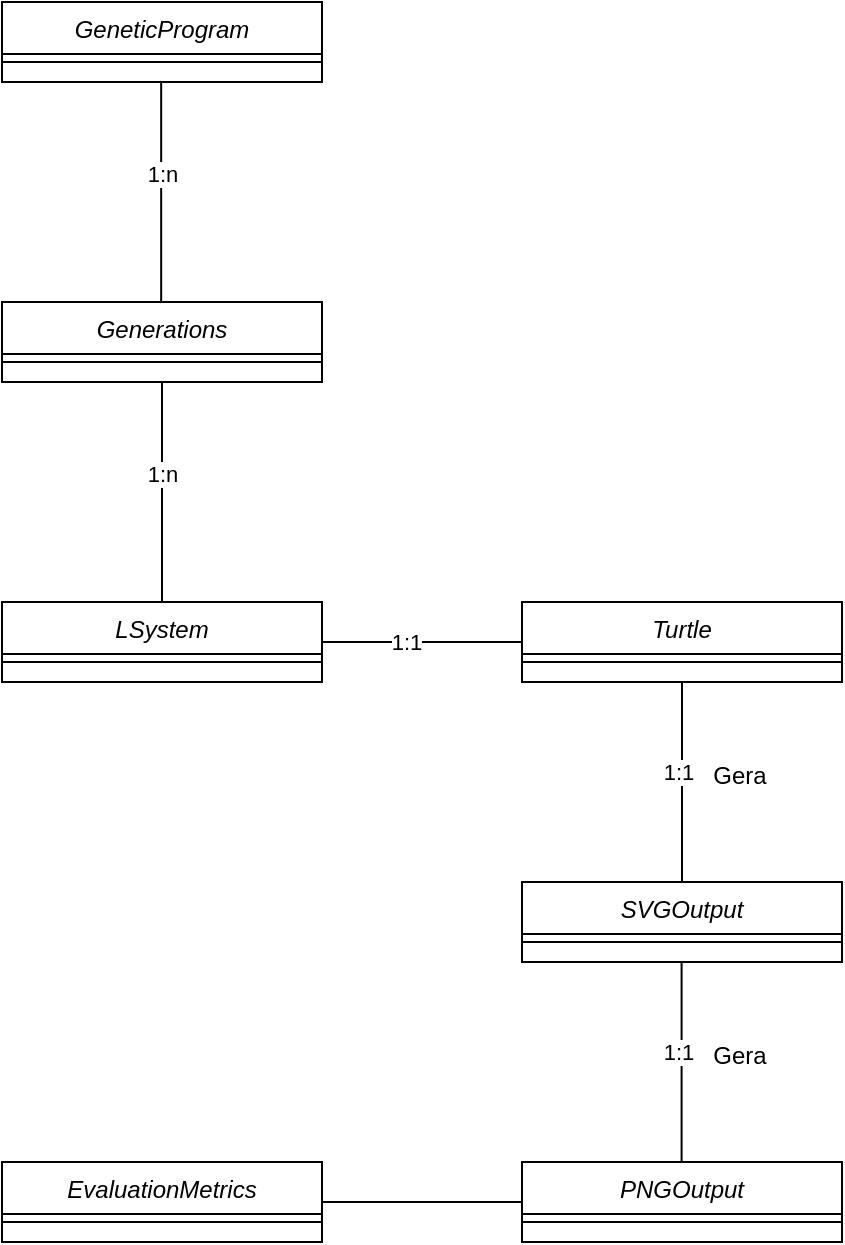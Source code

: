 <mxfile version="20.2.7" type="device"><diagram id="C5RBs43oDa-KdzZeNtuy" name="Page-1"><mxGraphModel dx="1422" dy="1898" grid="1" gridSize="10" guides="1" tooltips="1" connect="1" arrows="1" fold="1" page="1" pageScale="1" pageWidth="827" pageHeight="1169" math="0" shadow="0"><root><mxCell id="WIyWlLk6GJQsqaUBKTNV-0"/><mxCell id="WIyWlLk6GJQsqaUBKTNV-1" parent="WIyWlLk6GJQsqaUBKTNV-0"/><mxCell id="zkfFHV4jXpPFQw0GAbJ--0" value="LSystem" style="swimlane;fontStyle=2;align=center;verticalAlign=top;childLayout=stackLayout;horizontal=1;startSize=26;horizontalStack=0;resizeParent=1;resizeLast=0;collapsible=1;marginBottom=0;rounded=0;shadow=0;strokeWidth=1;" parent="WIyWlLk6GJQsqaUBKTNV-1" vertex="1"><mxGeometry x="60" y="230" width="160" height="40" as="geometry"><mxRectangle x="230" y="140" width="160" height="26" as="alternateBounds"/></mxGeometry></mxCell><mxCell id="zkfFHV4jXpPFQw0GAbJ--4" value="" style="line;html=1;strokeWidth=1;align=left;verticalAlign=middle;spacingTop=-1;spacingLeft=3;spacingRight=3;rotatable=0;labelPosition=right;points=[];portConstraint=eastwest;" parent="zkfFHV4jXpPFQw0GAbJ--0" vertex="1"><mxGeometry y="26" width="160" height="8" as="geometry"/></mxCell><mxCell id="gpgr9306CAvIHWds4ryT-0" value="Turtle" style="swimlane;fontStyle=2;align=center;verticalAlign=top;childLayout=stackLayout;horizontal=1;startSize=26;horizontalStack=0;resizeParent=1;resizeLast=0;collapsible=1;marginBottom=0;rounded=0;shadow=0;strokeWidth=1;" vertex="1" parent="WIyWlLk6GJQsqaUBKTNV-1"><mxGeometry x="320" y="230" width="160" height="40" as="geometry"><mxRectangle x="230" y="140" width="160" height="26" as="alternateBounds"/></mxGeometry></mxCell><mxCell id="gpgr9306CAvIHWds4ryT-1" value="" style="line;html=1;strokeWidth=1;align=left;verticalAlign=middle;spacingTop=-1;spacingLeft=3;spacingRight=3;rotatable=0;labelPosition=right;points=[];portConstraint=eastwest;" vertex="1" parent="gpgr9306CAvIHWds4ryT-0"><mxGeometry y="26" width="160" height="8" as="geometry"/></mxCell><mxCell id="gpgr9306CAvIHWds4ryT-2" value="SVGOutput" style="swimlane;fontStyle=2;align=center;verticalAlign=top;childLayout=stackLayout;horizontal=1;startSize=26;horizontalStack=0;resizeParent=1;resizeLast=0;collapsible=1;marginBottom=0;rounded=0;shadow=0;strokeWidth=1;" vertex="1" parent="WIyWlLk6GJQsqaUBKTNV-1"><mxGeometry x="320" y="370" width="160" height="40" as="geometry"><mxRectangle x="230" y="140" width="160" height="26" as="alternateBounds"/></mxGeometry></mxCell><mxCell id="gpgr9306CAvIHWds4ryT-3" value="" style="line;html=1;strokeWidth=1;align=left;verticalAlign=middle;spacingTop=-1;spacingLeft=3;spacingRight=3;rotatable=0;labelPosition=right;points=[];portConstraint=eastwest;" vertex="1" parent="gpgr9306CAvIHWds4ryT-2"><mxGeometry y="26" width="160" height="8" as="geometry"/></mxCell><mxCell id="gpgr9306CAvIHWds4ryT-4" value="PNGOutput" style="swimlane;fontStyle=2;align=center;verticalAlign=top;childLayout=stackLayout;horizontal=1;startSize=26;horizontalStack=0;resizeParent=1;resizeLast=0;collapsible=1;marginBottom=0;rounded=0;shadow=0;strokeWidth=1;" vertex="1" parent="WIyWlLk6GJQsqaUBKTNV-1"><mxGeometry x="320" y="510" width="160" height="40" as="geometry"><mxRectangle x="230" y="140" width="160" height="26" as="alternateBounds"/></mxGeometry></mxCell><mxCell id="gpgr9306CAvIHWds4ryT-5" value="" style="line;html=1;strokeWidth=1;align=left;verticalAlign=middle;spacingTop=-1;spacingLeft=3;spacingRight=3;rotatable=0;labelPosition=right;points=[];portConstraint=eastwest;" vertex="1" parent="gpgr9306CAvIHWds4ryT-4"><mxGeometry y="26" width="160" height="8" as="geometry"/></mxCell><mxCell id="gpgr9306CAvIHWds4ryT-7" value="" style="endArrow=none;html=1;rounded=0;exitX=1;exitY=0.5;exitDx=0;exitDy=0;entryX=0;entryY=0.5;entryDx=0;entryDy=0;" edge="1" parent="WIyWlLk6GJQsqaUBKTNV-1" source="zkfFHV4jXpPFQw0GAbJ--0" target="gpgr9306CAvIHWds4ryT-0"><mxGeometry width="50" height="50" relative="1" as="geometry"><mxPoint x="260" y="330" as="sourcePoint"/><mxPoint x="310" y="280" as="targetPoint"/></mxGeometry></mxCell><mxCell id="gpgr9306CAvIHWds4ryT-8" value="1:1" style="edgeLabel;html=1;align=center;verticalAlign=middle;resizable=0;points=[];" vertex="1" connectable="0" parent="gpgr9306CAvIHWds4ryT-7"><mxGeometry x="-0.164" relative="1" as="geometry"><mxPoint as="offset"/></mxGeometry></mxCell><mxCell id="gpgr9306CAvIHWds4ryT-9" value="" style="endArrow=none;html=1;rounded=0;entryX=0.5;entryY=1;entryDx=0;entryDy=0;" edge="1" parent="WIyWlLk6GJQsqaUBKTNV-1" source="gpgr9306CAvIHWds4ryT-2" target="gpgr9306CAvIHWds4ryT-0"><mxGeometry width="50" height="50" relative="1" as="geometry"><mxPoint x="390" y="340" as="sourcePoint"/><mxPoint x="440" y="290" as="targetPoint"/></mxGeometry></mxCell><mxCell id="gpgr9306CAvIHWds4ryT-10" value="1:1" style="edgeLabel;html=1;align=center;verticalAlign=middle;resizable=0;points=[];" vertex="1" connectable="0" parent="gpgr9306CAvIHWds4ryT-9"><mxGeometry x="0.096" y="2" relative="1" as="geometry"><mxPoint as="offset"/></mxGeometry></mxCell><mxCell id="gpgr9306CAvIHWds4ryT-11" value="" style="endArrow=none;html=1;rounded=0;entryX=0.5;entryY=1;entryDx=0;entryDy=0;" edge="1" parent="WIyWlLk6GJQsqaUBKTNV-1"><mxGeometry width="50" height="50" relative="1" as="geometry"><mxPoint x="399.8" y="510" as="sourcePoint"/><mxPoint x="399.8" y="410" as="targetPoint"/></mxGeometry></mxCell><mxCell id="gpgr9306CAvIHWds4ryT-12" value="1:1" style="edgeLabel;html=1;align=center;verticalAlign=middle;resizable=0;points=[];" vertex="1" connectable="0" parent="gpgr9306CAvIHWds4ryT-11"><mxGeometry x="0.096" y="2" relative="1" as="geometry"><mxPoint as="offset"/></mxGeometry></mxCell><mxCell id="gpgr9306CAvIHWds4ryT-13" value="" style="endArrow=none;html=1;rounded=0;entryX=0;entryY=0.5;entryDx=0;entryDy=0;" edge="1" parent="WIyWlLk6GJQsqaUBKTNV-1" target="gpgr9306CAvIHWds4ryT-15"><mxGeometry width="50" height="50" relative="1" as="geometry"><mxPoint x="320" y="530" as="sourcePoint"/><mxPoint x="560.952" y="530" as="targetPoint"/></mxGeometry></mxCell><mxCell id="gpgr9306CAvIHWds4ryT-14" value="1:n" style="edgeLabel;html=1;align=center;verticalAlign=middle;resizable=0;points=[];" vertex="1" connectable="0" parent="gpgr9306CAvIHWds4ryT-13"><mxGeometry x="0.096" y="2" relative="1" as="geometry"><mxPoint as="offset"/></mxGeometry></mxCell><mxCell id="gpgr9306CAvIHWds4ryT-15" value="EvaluationMetrics" style="swimlane;fontStyle=2;align=center;verticalAlign=top;childLayout=stackLayout;horizontal=1;startSize=26;horizontalStack=0;resizeParent=1;resizeLast=0;collapsible=1;marginBottom=0;rounded=0;shadow=0;strokeWidth=1;" vertex="1" parent="WIyWlLk6GJQsqaUBKTNV-1"><mxGeometry x="60" y="510" width="160" height="40" as="geometry"><mxRectangle x="230" y="140" width="160" height="26" as="alternateBounds"/></mxGeometry></mxCell><mxCell id="gpgr9306CAvIHWds4ryT-16" value="" style="line;html=1;strokeWidth=1;align=left;verticalAlign=middle;spacingTop=-1;spacingLeft=3;spacingRight=3;rotatable=0;labelPosition=right;points=[];portConstraint=eastwest;" vertex="1" parent="gpgr9306CAvIHWds4ryT-15"><mxGeometry y="26" width="160" height="8" as="geometry"/></mxCell><mxCell id="gpgr9306CAvIHWds4ryT-18" value="Gera" style="text;html=1;strokeColor=none;fillColor=none;align=center;verticalAlign=middle;whiteSpace=wrap;rounded=0;" vertex="1" parent="WIyWlLk6GJQsqaUBKTNV-1"><mxGeometry x="414" y="310" width="30" height="14" as="geometry"/></mxCell><mxCell id="gpgr9306CAvIHWds4ryT-19" value="Gera" style="text;html=1;strokeColor=none;fillColor=none;align=center;verticalAlign=middle;whiteSpace=wrap;rounded=0;" vertex="1" parent="WIyWlLk6GJQsqaUBKTNV-1"><mxGeometry x="414" y="450" width="30" height="14" as="geometry"/></mxCell><mxCell id="gpgr9306CAvIHWds4ryT-21" value="Generations" style="swimlane;fontStyle=2;align=center;verticalAlign=top;childLayout=stackLayout;horizontal=1;startSize=26;horizontalStack=0;resizeParent=1;resizeLast=0;collapsible=1;marginBottom=0;rounded=0;shadow=0;strokeWidth=1;" vertex="1" parent="WIyWlLk6GJQsqaUBKTNV-1"><mxGeometry x="60" y="80" width="160" height="40" as="geometry"><mxRectangle x="230" y="140" width="160" height="26" as="alternateBounds"/></mxGeometry></mxCell><mxCell id="gpgr9306CAvIHWds4ryT-22" value="" style="line;html=1;strokeWidth=1;align=left;verticalAlign=middle;spacingTop=-1;spacingLeft=3;spacingRight=3;rotatable=0;labelPosition=right;points=[];portConstraint=eastwest;" vertex="1" parent="gpgr9306CAvIHWds4ryT-21"><mxGeometry y="26" width="160" height="8" as="geometry"/></mxCell><mxCell id="gpgr9306CAvIHWds4ryT-23" value="" style="endArrow=none;html=1;rounded=0;exitX=0.5;exitY=1;exitDx=0;exitDy=0;" edge="1" parent="WIyWlLk6GJQsqaUBKTNV-1" source="gpgr9306CAvIHWds4ryT-21" target="zkfFHV4jXpPFQw0GAbJ--0"><mxGeometry width="50" height="50" relative="1" as="geometry"><mxPoint x="230" y="260" as="sourcePoint"/><mxPoint x="330" y="260" as="targetPoint"/></mxGeometry></mxCell><mxCell id="gpgr9306CAvIHWds4ryT-24" value="1:n" style="edgeLabel;html=1;align=center;verticalAlign=middle;resizable=0;points=[];" vertex="1" connectable="0" parent="gpgr9306CAvIHWds4ryT-23"><mxGeometry x="-0.164" relative="1" as="geometry"><mxPoint as="offset"/></mxGeometry></mxCell><mxCell id="gpgr9306CAvIHWds4ryT-26" value="GeneticProgram" style="swimlane;fontStyle=2;align=center;verticalAlign=top;childLayout=stackLayout;horizontal=1;startSize=26;horizontalStack=0;resizeParent=1;resizeLast=0;collapsible=1;marginBottom=0;rounded=0;shadow=0;strokeWidth=1;" vertex="1" parent="WIyWlLk6GJQsqaUBKTNV-1"><mxGeometry x="60" y="-70" width="160" height="40" as="geometry"><mxRectangle x="230" y="140" width="160" height="26" as="alternateBounds"/></mxGeometry></mxCell><mxCell id="gpgr9306CAvIHWds4ryT-27" value="" style="line;html=1;strokeWidth=1;align=left;verticalAlign=middle;spacingTop=-1;spacingLeft=3;spacingRight=3;rotatable=0;labelPosition=right;points=[];portConstraint=eastwest;" vertex="1" parent="gpgr9306CAvIHWds4ryT-26"><mxGeometry y="26" width="160" height="8" as="geometry"/></mxCell><mxCell id="gpgr9306CAvIHWds4ryT-28" value="" style="endArrow=none;html=1;rounded=0;exitX=0.5;exitY=1;exitDx=0;exitDy=0;" edge="1" parent="WIyWlLk6GJQsqaUBKTNV-1"><mxGeometry width="50" height="50" relative="1" as="geometry"><mxPoint x="139.58" y="-30.0" as="sourcePoint"/><mxPoint x="139.58" y="80.0" as="targetPoint"/></mxGeometry></mxCell><mxCell id="gpgr9306CAvIHWds4ryT-29" value="1:n" style="edgeLabel;html=1;align=center;verticalAlign=middle;resizable=0;points=[];" vertex="1" connectable="0" parent="gpgr9306CAvIHWds4ryT-28"><mxGeometry x="-0.164" relative="1" as="geometry"><mxPoint as="offset"/></mxGeometry></mxCell></root></mxGraphModel></diagram></mxfile>